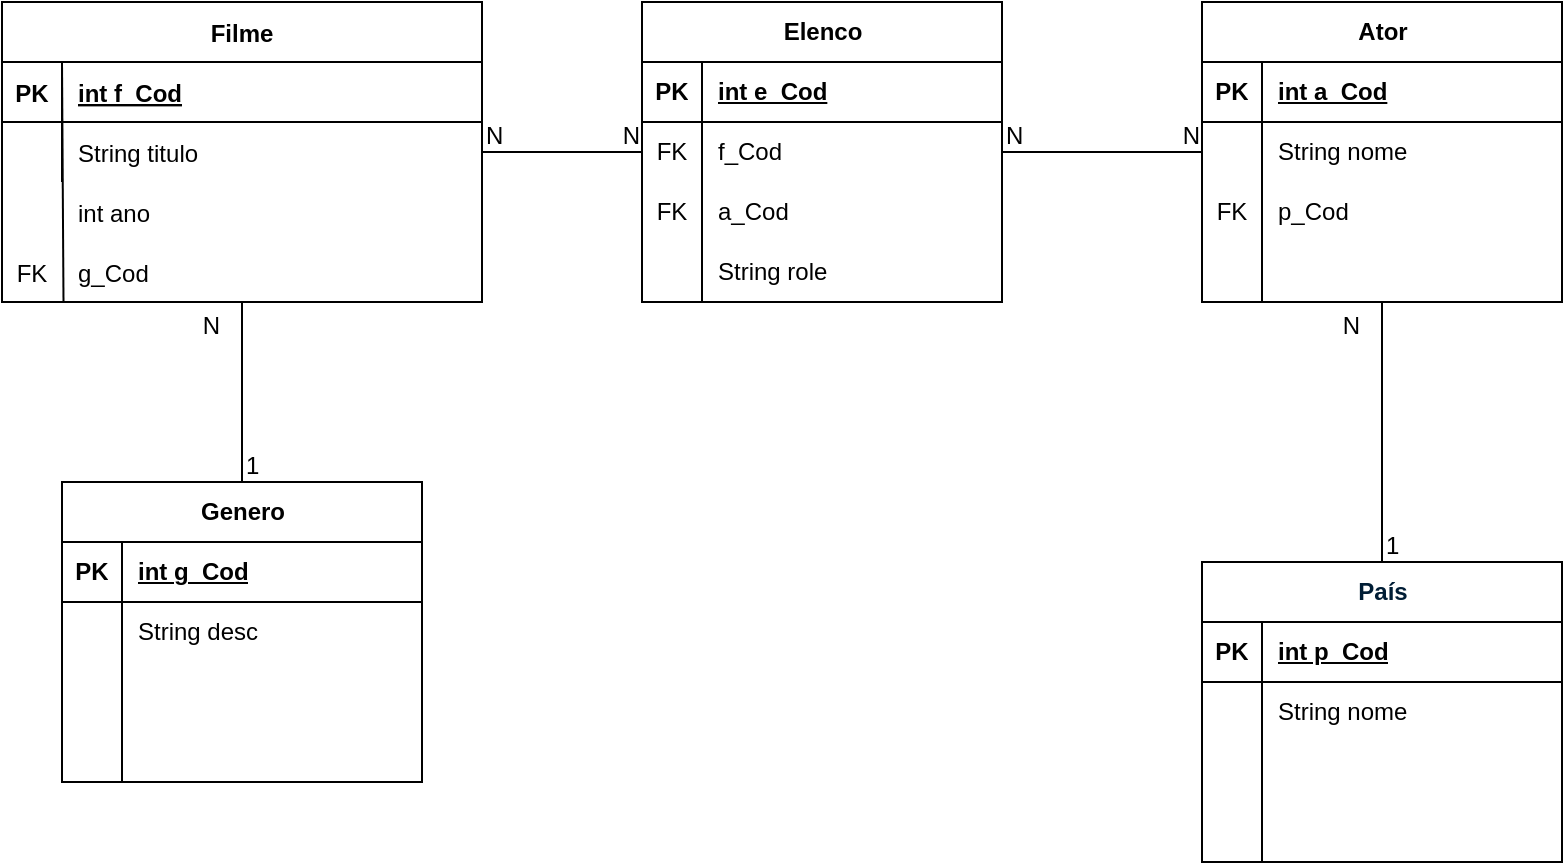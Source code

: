 <mxfile version="24.1.0" type="device">
  <diagram id="R2lEEEUBdFMjLlhIrx00" name="Page-1">
    <mxGraphModel dx="1290" dy="621" grid="1" gridSize="10" guides="1" tooltips="1" connect="1" arrows="1" fold="1" page="1" pageScale="1" pageWidth="850" pageHeight="1100" math="0" shadow="0" extFonts="Permanent Marker^https://fonts.googleapis.com/css?family=Permanent+Marker">
      <root>
        <mxCell id="0" />
        <mxCell id="1" parent="0" />
        <mxCell id="C-vyLk0tnHw3VtMMgP7b-23" value="Filme" style="shape=table;startSize=30;container=1;collapsible=1;childLayout=tableLayout;fixedRows=1;rowLines=0;fontStyle=1;align=center;resizeLast=1;" parent="1" vertex="1">
          <mxGeometry x="40" y="50" width="240" height="150" as="geometry" />
        </mxCell>
        <mxCell id="C-vyLk0tnHw3VtMMgP7b-24" value="" style="shape=partialRectangle;collapsible=0;dropTarget=0;pointerEvents=0;fillColor=none;points=[[0,0.5],[1,0.5]];portConstraint=eastwest;top=0;left=0;right=0;bottom=1;" parent="C-vyLk0tnHw3VtMMgP7b-23" vertex="1">
          <mxGeometry y="30" width="240" height="30" as="geometry" />
        </mxCell>
        <mxCell id="C-vyLk0tnHw3VtMMgP7b-25" value="PK" style="shape=partialRectangle;overflow=hidden;connectable=0;fillColor=none;top=0;left=0;bottom=0;right=0;fontStyle=1;" parent="C-vyLk0tnHw3VtMMgP7b-24" vertex="1">
          <mxGeometry width="30" height="30" as="geometry">
            <mxRectangle width="30" height="30" as="alternateBounds" />
          </mxGeometry>
        </mxCell>
        <mxCell id="C-vyLk0tnHw3VtMMgP7b-26" value="int f_Cod" style="shape=partialRectangle;overflow=hidden;connectable=0;fillColor=none;top=0;left=0;bottom=0;right=0;align=left;spacingLeft=6;fontStyle=5;" parent="C-vyLk0tnHw3VtMMgP7b-24" vertex="1">
          <mxGeometry x="30" width="210" height="30" as="geometry">
            <mxRectangle width="210" height="30" as="alternateBounds" />
          </mxGeometry>
        </mxCell>
        <mxCell id="C-vyLk0tnHw3VtMMgP7b-27" value="" style="shape=partialRectangle;collapsible=0;dropTarget=0;pointerEvents=0;fillColor=none;points=[[0,0.5],[1,0.5]];portConstraint=eastwest;top=0;left=0;right=0;bottom=0;" parent="C-vyLk0tnHw3VtMMgP7b-23" vertex="1">
          <mxGeometry y="60" width="240" height="30" as="geometry" />
        </mxCell>
        <mxCell id="C-vyLk0tnHw3VtMMgP7b-28" value="" style="shape=partialRectangle;overflow=hidden;connectable=0;fillColor=none;top=0;left=0;bottom=0;right=0;" parent="C-vyLk0tnHw3VtMMgP7b-27" vertex="1">
          <mxGeometry width="30" height="30" as="geometry">
            <mxRectangle width="30" height="30" as="alternateBounds" />
          </mxGeometry>
        </mxCell>
        <mxCell id="C-vyLk0tnHw3VtMMgP7b-29" value="String titulo" style="shape=partialRectangle;overflow=hidden;connectable=0;fillColor=none;top=0;left=0;bottom=0;right=0;align=left;spacingLeft=6;" parent="C-vyLk0tnHw3VtMMgP7b-27" vertex="1">
          <mxGeometry x="30" width="210" height="30" as="geometry">
            <mxRectangle width="210" height="30" as="alternateBounds" />
          </mxGeometry>
        </mxCell>
        <mxCell id="Orhy8l3cbrONOdfmkstY-5" value="" style="endArrow=none;html=1;rounded=0;exitX=0.123;exitY=1;exitDx=0;exitDy=0;exitPerimeter=0;" edge="1" parent="1" source="Orhy8l3cbrONOdfmkstY-9">
          <mxGeometry width="50" height="50" relative="1" as="geometry">
            <mxPoint x="70" y="220" as="sourcePoint" />
            <mxPoint x="70" y="80" as="targetPoint" />
          </mxGeometry>
        </mxCell>
        <mxCell id="Orhy8l3cbrONOdfmkstY-6" value="" style="shape=partialRectangle;collapsible=0;dropTarget=0;pointerEvents=0;fillColor=none;points=[[0,0.5],[1,0.5]];portConstraint=eastwest;top=0;left=0;right=0;bottom=0;" vertex="1" parent="1">
          <mxGeometry x="40" y="140" width="250" height="30" as="geometry" />
        </mxCell>
        <mxCell id="Orhy8l3cbrONOdfmkstY-7" value="" style="shape=partialRectangle;overflow=hidden;connectable=0;fillColor=none;top=0;left=0;bottom=0;right=0;" vertex="1" parent="Orhy8l3cbrONOdfmkstY-6">
          <mxGeometry width="30" height="30" as="geometry">
            <mxRectangle width="30" height="30" as="alternateBounds" />
          </mxGeometry>
        </mxCell>
        <mxCell id="Orhy8l3cbrONOdfmkstY-8" value="int ano" style="shape=partialRectangle;overflow=hidden;connectable=0;fillColor=none;top=0;left=0;bottom=0;right=0;align=left;spacingLeft=6;" vertex="1" parent="Orhy8l3cbrONOdfmkstY-6">
          <mxGeometry x="30" width="220" height="30" as="geometry">
            <mxRectangle width="220" height="30" as="alternateBounds" />
          </mxGeometry>
        </mxCell>
        <mxCell id="Orhy8l3cbrONOdfmkstY-9" value="" style="shape=partialRectangle;collapsible=0;dropTarget=0;pointerEvents=0;fillColor=none;points=[[0,0.5],[1,0.5]];portConstraint=eastwest;top=0;left=0;right=0;bottom=0;" vertex="1" parent="1">
          <mxGeometry x="40" y="170" width="250" height="30" as="geometry" />
        </mxCell>
        <mxCell id="Orhy8l3cbrONOdfmkstY-10" value="FK" style="shape=partialRectangle;overflow=hidden;connectable=0;fillColor=none;top=0;left=0;bottom=0;right=0;" vertex="1" parent="Orhy8l3cbrONOdfmkstY-9">
          <mxGeometry width="30" height="30" as="geometry">
            <mxRectangle width="30" height="30" as="alternateBounds" />
          </mxGeometry>
        </mxCell>
        <mxCell id="Orhy8l3cbrONOdfmkstY-11" value="g_Cod" style="shape=partialRectangle;overflow=hidden;connectable=0;fillColor=none;top=0;left=0;bottom=0;right=0;align=left;spacingLeft=6;" vertex="1" parent="Orhy8l3cbrONOdfmkstY-9">
          <mxGeometry x="30" width="220" height="30" as="geometry">
            <mxRectangle width="220" height="30" as="alternateBounds" />
          </mxGeometry>
        </mxCell>
        <mxCell id="Orhy8l3cbrONOdfmkstY-12" value="Ator" style="shape=table;startSize=30;container=1;collapsible=1;childLayout=tableLayout;fixedRows=1;rowLines=0;fontStyle=1;align=center;resizeLast=1;html=1;" vertex="1" parent="1">
          <mxGeometry x="640" y="50" width="180" height="150" as="geometry" />
        </mxCell>
        <mxCell id="Orhy8l3cbrONOdfmkstY-13" value="" style="shape=tableRow;horizontal=0;startSize=0;swimlaneHead=0;swimlaneBody=0;fillColor=none;collapsible=0;dropTarget=0;points=[[0,0.5],[1,0.5]];portConstraint=eastwest;top=0;left=0;right=0;bottom=1;" vertex="1" parent="Orhy8l3cbrONOdfmkstY-12">
          <mxGeometry y="30" width="180" height="30" as="geometry" />
        </mxCell>
        <mxCell id="Orhy8l3cbrONOdfmkstY-14" value="PK" style="shape=partialRectangle;connectable=0;fillColor=none;top=0;left=0;bottom=0;right=0;fontStyle=1;overflow=hidden;whiteSpace=wrap;html=1;" vertex="1" parent="Orhy8l3cbrONOdfmkstY-13">
          <mxGeometry width="30" height="30" as="geometry">
            <mxRectangle width="30" height="30" as="alternateBounds" />
          </mxGeometry>
        </mxCell>
        <mxCell id="Orhy8l3cbrONOdfmkstY-15" value="int a_Cod" style="shape=partialRectangle;connectable=0;fillColor=none;top=0;left=0;bottom=0;right=0;align=left;spacingLeft=6;fontStyle=5;overflow=hidden;whiteSpace=wrap;html=1;" vertex="1" parent="Orhy8l3cbrONOdfmkstY-13">
          <mxGeometry x="30" width="150" height="30" as="geometry">
            <mxRectangle width="150" height="30" as="alternateBounds" />
          </mxGeometry>
        </mxCell>
        <mxCell id="Orhy8l3cbrONOdfmkstY-16" value="" style="shape=tableRow;horizontal=0;startSize=0;swimlaneHead=0;swimlaneBody=0;fillColor=none;collapsible=0;dropTarget=0;points=[[0,0.5],[1,0.5]];portConstraint=eastwest;top=0;left=0;right=0;bottom=0;" vertex="1" parent="Orhy8l3cbrONOdfmkstY-12">
          <mxGeometry y="60" width="180" height="30" as="geometry" />
        </mxCell>
        <mxCell id="Orhy8l3cbrONOdfmkstY-17" value="" style="shape=partialRectangle;connectable=0;fillColor=none;top=0;left=0;bottom=0;right=0;editable=1;overflow=hidden;whiteSpace=wrap;html=1;" vertex="1" parent="Orhy8l3cbrONOdfmkstY-16">
          <mxGeometry width="30" height="30" as="geometry">
            <mxRectangle width="30" height="30" as="alternateBounds" />
          </mxGeometry>
        </mxCell>
        <mxCell id="Orhy8l3cbrONOdfmkstY-18" value="String nome" style="shape=partialRectangle;connectable=0;fillColor=none;top=0;left=0;bottom=0;right=0;align=left;spacingLeft=6;overflow=hidden;whiteSpace=wrap;html=1;" vertex="1" parent="Orhy8l3cbrONOdfmkstY-16">
          <mxGeometry x="30" width="150" height="30" as="geometry">
            <mxRectangle width="150" height="30" as="alternateBounds" />
          </mxGeometry>
        </mxCell>
        <mxCell id="Orhy8l3cbrONOdfmkstY-19" value="" style="shape=tableRow;horizontal=0;startSize=0;swimlaneHead=0;swimlaneBody=0;fillColor=none;collapsible=0;dropTarget=0;points=[[0,0.5],[1,0.5]];portConstraint=eastwest;top=0;left=0;right=0;bottom=0;" vertex="1" parent="Orhy8l3cbrONOdfmkstY-12">
          <mxGeometry y="90" width="180" height="30" as="geometry" />
        </mxCell>
        <mxCell id="Orhy8l3cbrONOdfmkstY-20" value="FK" style="shape=partialRectangle;connectable=0;fillColor=none;top=0;left=0;bottom=0;right=0;editable=1;overflow=hidden;whiteSpace=wrap;html=1;" vertex="1" parent="Orhy8l3cbrONOdfmkstY-19">
          <mxGeometry width="30" height="30" as="geometry">
            <mxRectangle width="30" height="30" as="alternateBounds" />
          </mxGeometry>
        </mxCell>
        <mxCell id="Orhy8l3cbrONOdfmkstY-21" value="p_Cod" style="shape=partialRectangle;connectable=0;fillColor=none;top=0;left=0;bottom=0;right=0;align=left;spacingLeft=6;overflow=hidden;whiteSpace=wrap;html=1;" vertex="1" parent="Orhy8l3cbrONOdfmkstY-19">
          <mxGeometry x="30" width="150" height="30" as="geometry">
            <mxRectangle width="150" height="30" as="alternateBounds" />
          </mxGeometry>
        </mxCell>
        <mxCell id="Orhy8l3cbrONOdfmkstY-22" value="" style="shape=tableRow;horizontal=0;startSize=0;swimlaneHead=0;swimlaneBody=0;fillColor=none;collapsible=0;dropTarget=0;points=[[0,0.5],[1,0.5]];portConstraint=eastwest;top=0;left=0;right=0;bottom=0;" vertex="1" parent="Orhy8l3cbrONOdfmkstY-12">
          <mxGeometry y="120" width="180" height="30" as="geometry" />
        </mxCell>
        <mxCell id="Orhy8l3cbrONOdfmkstY-23" value="" style="shape=partialRectangle;connectable=0;fillColor=none;top=0;left=0;bottom=0;right=0;editable=1;overflow=hidden;whiteSpace=wrap;html=1;" vertex="1" parent="Orhy8l3cbrONOdfmkstY-22">
          <mxGeometry width="30" height="30" as="geometry">
            <mxRectangle width="30" height="30" as="alternateBounds" />
          </mxGeometry>
        </mxCell>
        <mxCell id="Orhy8l3cbrONOdfmkstY-24" value="" style="shape=partialRectangle;connectable=0;fillColor=none;top=0;left=0;bottom=0;right=0;align=left;spacingLeft=6;overflow=hidden;whiteSpace=wrap;html=1;" vertex="1" parent="Orhy8l3cbrONOdfmkstY-22">
          <mxGeometry x="30" width="150" height="30" as="geometry">
            <mxRectangle width="150" height="30" as="alternateBounds" />
          </mxGeometry>
        </mxCell>
        <mxCell id="Orhy8l3cbrONOdfmkstY-34" value="&lt;h5&gt;&lt;span style=&quot;color: rgb(0, 29, 53); font-family: arial, sans-serif; text-align: left; background-color: rgb(255, 255, 255);&quot;&gt;&lt;font style=&quot;font-size: 12px;&quot;&gt;País&lt;/font&gt;&lt;/span&gt;&lt;/h5&gt;" style="shape=table;startSize=30;container=1;collapsible=1;childLayout=tableLayout;fixedRows=1;rowLines=0;fontStyle=1;align=center;resizeLast=1;html=1;" vertex="1" parent="1">
          <mxGeometry x="640" y="330" width="180" height="150" as="geometry" />
        </mxCell>
        <mxCell id="Orhy8l3cbrONOdfmkstY-35" value="" style="shape=tableRow;horizontal=0;startSize=0;swimlaneHead=0;swimlaneBody=0;fillColor=none;collapsible=0;dropTarget=0;points=[[0,0.5],[1,0.5]];portConstraint=eastwest;top=0;left=0;right=0;bottom=1;" vertex="1" parent="Orhy8l3cbrONOdfmkstY-34">
          <mxGeometry y="30" width="180" height="30" as="geometry" />
        </mxCell>
        <mxCell id="Orhy8l3cbrONOdfmkstY-36" value="PK" style="shape=partialRectangle;connectable=0;fillColor=none;top=0;left=0;bottom=0;right=0;fontStyle=1;overflow=hidden;whiteSpace=wrap;html=1;" vertex="1" parent="Orhy8l3cbrONOdfmkstY-35">
          <mxGeometry width="30" height="30" as="geometry">
            <mxRectangle width="30" height="30" as="alternateBounds" />
          </mxGeometry>
        </mxCell>
        <mxCell id="Orhy8l3cbrONOdfmkstY-37" value="int p_Cod" style="shape=partialRectangle;connectable=0;fillColor=none;top=0;left=0;bottom=0;right=0;align=left;spacingLeft=6;fontStyle=5;overflow=hidden;whiteSpace=wrap;html=1;" vertex="1" parent="Orhy8l3cbrONOdfmkstY-35">
          <mxGeometry x="30" width="150" height="30" as="geometry">
            <mxRectangle width="150" height="30" as="alternateBounds" />
          </mxGeometry>
        </mxCell>
        <mxCell id="Orhy8l3cbrONOdfmkstY-38" value="" style="shape=tableRow;horizontal=0;startSize=0;swimlaneHead=0;swimlaneBody=0;fillColor=none;collapsible=0;dropTarget=0;points=[[0,0.5],[1,0.5]];portConstraint=eastwest;top=0;left=0;right=0;bottom=0;" vertex="1" parent="Orhy8l3cbrONOdfmkstY-34">
          <mxGeometry y="60" width="180" height="30" as="geometry" />
        </mxCell>
        <mxCell id="Orhy8l3cbrONOdfmkstY-39" value="" style="shape=partialRectangle;connectable=0;fillColor=none;top=0;left=0;bottom=0;right=0;editable=1;overflow=hidden;whiteSpace=wrap;html=1;" vertex="1" parent="Orhy8l3cbrONOdfmkstY-38">
          <mxGeometry width="30" height="30" as="geometry">
            <mxRectangle width="30" height="30" as="alternateBounds" />
          </mxGeometry>
        </mxCell>
        <mxCell id="Orhy8l3cbrONOdfmkstY-40" value="String nome" style="shape=partialRectangle;connectable=0;fillColor=none;top=0;left=0;bottom=0;right=0;align=left;spacingLeft=6;overflow=hidden;whiteSpace=wrap;html=1;" vertex="1" parent="Orhy8l3cbrONOdfmkstY-38">
          <mxGeometry x="30" width="150" height="30" as="geometry">
            <mxRectangle width="150" height="30" as="alternateBounds" />
          </mxGeometry>
        </mxCell>
        <mxCell id="Orhy8l3cbrONOdfmkstY-41" value="" style="shape=tableRow;horizontal=0;startSize=0;swimlaneHead=0;swimlaneBody=0;fillColor=none;collapsible=0;dropTarget=0;points=[[0,0.5],[1,0.5]];portConstraint=eastwest;top=0;left=0;right=0;bottom=0;" vertex="1" parent="Orhy8l3cbrONOdfmkstY-34">
          <mxGeometry y="90" width="180" height="30" as="geometry" />
        </mxCell>
        <mxCell id="Orhy8l3cbrONOdfmkstY-42" value="" style="shape=partialRectangle;connectable=0;fillColor=none;top=0;left=0;bottom=0;right=0;editable=1;overflow=hidden;whiteSpace=wrap;html=1;" vertex="1" parent="Orhy8l3cbrONOdfmkstY-41">
          <mxGeometry width="30" height="30" as="geometry">
            <mxRectangle width="30" height="30" as="alternateBounds" />
          </mxGeometry>
        </mxCell>
        <mxCell id="Orhy8l3cbrONOdfmkstY-43" value="" style="shape=partialRectangle;connectable=0;fillColor=none;top=0;left=0;bottom=0;right=0;align=left;spacingLeft=6;overflow=hidden;whiteSpace=wrap;html=1;" vertex="1" parent="Orhy8l3cbrONOdfmkstY-41">
          <mxGeometry x="30" width="150" height="30" as="geometry">
            <mxRectangle width="150" height="30" as="alternateBounds" />
          </mxGeometry>
        </mxCell>
        <mxCell id="Orhy8l3cbrONOdfmkstY-44" value="" style="shape=tableRow;horizontal=0;startSize=0;swimlaneHead=0;swimlaneBody=0;fillColor=none;collapsible=0;dropTarget=0;points=[[0,0.5],[1,0.5]];portConstraint=eastwest;top=0;left=0;right=0;bottom=0;" vertex="1" parent="Orhy8l3cbrONOdfmkstY-34">
          <mxGeometry y="120" width="180" height="30" as="geometry" />
        </mxCell>
        <mxCell id="Orhy8l3cbrONOdfmkstY-45" value="" style="shape=partialRectangle;connectable=0;fillColor=none;top=0;left=0;bottom=0;right=0;editable=1;overflow=hidden;whiteSpace=wrap;html=1;" vertex="1" parent="Orhy8l3cbrONOdfmkstY-44">
          <mxGeometry width="30" height="30" as="geometry">
            <mxRectangle width="30" height="30" as="alternateBounds" />
          </mxGeometry>
        </mxCell>
        <mxCell id="Orhy8l3cbrONOdfmkstY-46" value="" style="shape=partialRectangle;connectable=0;fillColor=none;top=0;left=0;bottom=0;right=0;align=left;spacingLeft=6;overflow=hidden;whiteSpace=wrap;html=1;" vertex="1" parent="Orhy8l3cbrONOdfmkstY-44">
          <mxGeometry x="30" width="150" height="30" as="geometry">
            <mxRectangle width="150" height="30" as="alternateBounds" />
          </mxGeometry>
        </mxCell>
        <mxCell id="Orhy8l3cbrONOdfmkstY-62" value="Genero" style="shape=table;startSize=30;container=1;collapsible=1;childLayout=tableLayout;fixedRows=1;rowLines=0;fontStyle=1;align=center;resizeLast=1;html=1;" vertex="1" parent="1">
          <mxGeometry x="70" y="290" width="180" height="150" as="geometry" />
        </mxCell>
        <mxCell id="Orhy8l3cbrONOdfmkstY-63" value="" style="shape=tableRow;horizontal=0;startSize=0;swimlaneHead=0;swimlaneBody=0;fillColor=none;collapsible=0;dropTarget=0;points=[[0,0.5],[1,0.5]];portConstraint=eastwest;top=0;left=0;right=0;bottom=1;" vertex="1" parent="Orhy8l3cbrONOdfmkstY-62">
          <mxGeometry y="30" width="180" height="30" as="geometry" />
        </mxCell>
        <mxCell id="Orhy8l3cbrONOdfmkstY-64" value="PK" style="shape=partialRectangle;connectable=0;fillColor=none;top=0;left=0;bottom=0;right=0;fontStyle=1;overflow=hidden;whiteSpace=wrap;html=1;" vertex="1" parent="Orhy8l3cbrONOdfmkstY-63">
          <mxGeometry width="30" height="30" as="geometry">
            <mxRectangle width="30" height="30" as="alternateBounds" />
          </mxGeometry>
        </mxCell>
        <mxCell id="Orhy8l3cbrONOdfmkstY-65" value="int g_Cod" style="shape=partialRectangle;connectable=0;fillColor=none;top=0;left=0;bottom=0;right=0;align=left;spacingLeft=6;fontStyle=5;overflow=hidden;whiteSpace=wrap;html=1;" vertex="1" parent="Orhy8l3cbrONOdfmkstY-63">
          <mxGeometry x="30" width="150" height="30" as="geometry">
            <mxRectangle width="150" height="30" as="alternateBounds" />
          </mxGeometry>
        </mxCell>
        <mxCell id="Orhy8l3cbrONOdfmkstY-66" value="" style="shape=tableRow;horizontal=0;startSize=0;swimlaneHead=0;swimlaneBody=0;fillColor=none;collapsible=0;dropTarget=0;points=[[0,0.5],[1,0.5]];portConstraint=eastwest;top=0;left=0;right=0;bottom=0;" vertex="1" parent="Orhy8l3cbrONOdfmkstY-62">
          <mxGeometry y="60" width="180" height="30" as="geometry" />
        </mxCell>
        <mxCell id="Orhy8l3cbrONOdfmkstY-67" value="" style="shape=partialRectangle;connectable=0;fillColor=none;top=0;left=0;bottom=0;right=0;editable=1;overflow=hidden;whiteSpace=wrap;html=1;" vertex="1" parent="Orhy8l3cbrONOdfmkstY-66">
          <mxGeometry width="30" height="30" as="geometry">
            <mxRectangle width="30" height="30" as="alternateBounds" />
          </mxGeometry>
        </mxCell>
        <mxCell id="Orhy8l3cbrONOdfmkstY-68" value="String desc" style="shape=partialRectangle;connectable=0;fillColor=none;top=0;left=0;bottom=0;right=0;align=left;spacingLeft=6;overflow=hidden;whiteSpace=wrap;html=1;" vertex="1" parent="Orhy8l3cbrONOdfmkstY-66">
          <mxGeometry x="30" width="150" height="30" as="geometry">
            <mxRectangle width="150" height="30" as="alternateBounds" />
          </mxGeometry>
        </mxCell>
        <mxCell id="Orhy8l3cbrONOdfmkstY-69" value="" style="shape=tableRow;horizontal=0;startSize=0;swimlaneHead=0;swimlaneBody=0;fillColor=none;collapsible=0;dropTarget=0;points=[[0,0.5],[1,0.5]];portConstraint=eastwest;top=0;left=0;right=0;bottom=0;" vertex="1" parent="Orhy8l3cbrONOdfmkstY-62">
          <mxGeometry y="90" width="180" height="30" as="geometry" />
        </mxCell>
        <mxCell id="Orhy8l3cbrONOdfmkstY-70" value="" style="shape=partialRectangle;connectable=0;fillColor=none;top=0;left=0;bottom=0;right=0;editable=1;overflow=hidden;whiteSpace=wrap;html=1;" vertex="1" parent="Orhy8l3cbrONOdfmkstY-69">
          <mxGeometry width="30" height="30" as="geometry">
            <mxRectangle width="30" height="30" as="alternateBounds" />
          </mxGeometry>
        </mxCell>
        <mxCell id="Orhy8l3cbrONOdfmkstY-71" value="" style="shape=partialRectangle;connectable=0;fillColor=none;top=0;left=0;bottom=0;right=0;align=left;spacingLeft=6;overflow=hidden;whiteSpace=wrap;html=1;" vertex="1" parent="Orhy8l3cbrONOdfmkstY-69">
          <mxGeometry x="30" width="150" height="30" as="geometry">
            <mxRectangle width="150" height="30" as="alternateBounds" />
          </mxGeometry>
        </mxCell>
        <mxCell id="Orhy8l3cbrONOdfmkstY-72" value="" style="shape=tableRow;horizontal=0;startSize=0;swimlaneHead=0;swimlaneBody=0;fillColor=none;collapsible=0;dropTarget=0;points=[[0,0.5],[1,0.5]];portConstraint=eastwest;top=0;left=0;right=0;bottom=0;" vertex="1" parent="Orhy8l3cbrONOdfmkstY-62">
          <mxGeometry y="120" width="180" height="30" as="geometry" />
        </mxCell>
        <mxCell id="Orhy8l3cbrONOdfmkstY-73" value="" style="shape=partialRectangle;connectable=0;fillColor=none;top=0;left=0;bottom=0;right=0;editable=1;overflow=hidden;whiteSpace=wrap;html=1;" vertex="1" parent="Orhy8l3cbrONOdfmkstY-72">
          <mxGeometry width="30" height="30" as="geometry">
            <mxRectangle width="30" height="30" as="alternateBounds" />
          </mxGeometry>
        </mxCell>
        <mxCell id="Orhy8l3cbrONOdfmkstY-74" value="" style="shape=partialRectangle;connectable=0;fillColor=none;top=0;left=0;bottom=0;right=0;align=left;spacingLeft=6;overflow=hidden;whiteSpace=wrap;html=1;" vertex="1" parent="Orhy8l3cbrONOdfmkstY-72">
          <mxGeometry x="30" width="150" height="30" as="geometry">
            <mxRectangle width="150" height="30" as="alternateBounds" />
          </mxGeometry>
        </mxCell>
        <mxCell id="Orhy8l3cbrONOdfmkstY-75" value="" style="endArrow=none;html=1;rounded=0;" edge="1" parent="1" source="C-vyLk0tnHw3VtMMgP7b-23" target="Orhy8l3cbrONOdfmkstY-82">
          <mxGeometry relative="1" as="geometry">
            <mxPoint x="280" y="130" as="sourcePoint" />
            <mxPoint x="360" y="130.714" as="targetPoint" />
          </mxGeometry>
        </mxCell>
        <mxCell id="Orhy8l3cbrONOdfmkstY-76" value="N" style="resizable=0;html=1;whiteSpace=wrap;align=left;verticalAlign=bottom;" connectable="0" vertex="1" parent="Orhy8l3cbrONOdfmkstY-75">
          <mxGeometry x="-1" relative="1" as="geometry" />
        </mxCell>
        <mxCell id="Orhy8l3cbrONOdfmkstY-77" value="N" style="resizable=0;html=1;whiteSpace=wrap;align=right;verticalAlign=bottom;" connectable="0" vertex="1" parent="Orhy8l3cbrONOdfmkstY-75">
          <mxGeometry x="1" relative="1" as="geometry" />
        </mxCell>
        <mxCell id="Orhy8l3cbrONOdfmkstY-82" value="Elenco" style="shape=table;startSize=30;container=1;collapsible=1;childLayout=tableLayout;fixedRows=1;rowLines=0;fontStyle=1;align=center;resizeLast=1;html=1;" vertex="1" parent="1">
          <mxGeometry x="360" y="50" width="180" height="150" as="geometry" />
        </mxCell>
        <mxCell id="Orhy8l3cbrONOdfmkstY-83" value="" style="shape=tableRow;horizontal=0;startSize=0;swimlaneHead=0;swimlaneBody=0;fillColor=none;collapsible=0;dropTarget=0;points=[[0,0.5],[1,0.5]];portConstraint=eastwest;top=0;left=0;right=0;bottom=1;" vertex="1" parent="Orhy8l3cbrONOdfmkstY-82">
          <mxGeometry y="30" width="180" height="30" as="geometry" />
        </mxCell>
        <mxCell id="Orhy8l3cbrONOdfmkstY-84" value="PK" style="shape=partialRectangle;connectable=0;fillColor=none;top=0;left=0;bottom=0;right=0;fontStyle=1;overflow=hidden;whiteSpace=wrap;html=1;" vertex="1" parent="Orhy8l3cbrONOdfmkstY-83">
          <mxGeometry width="30" height="30" as="geometry">
            <mxRectangle width="30" height="30" as="alternateBounds" />
          </mxGeometry>
        </mxCell>
        <mxCell id="Orhy8l3cbrONOdfmkstY-85" value="int e_Cod" style="shape=partialRectangle;connectable=0;fillColor=none;top=0;left=0;bottom=0;right=0;align=left;spacingLeft=6;fontStyle=5;overflow=hidden;whiteSpace=wrap;html=1;" vertex="1" parent="Orhy8l3cbrONOdfmkstY-83">
          <mxGeometry x="30" width="150" height="30" as="geometry">
            <mxRectangle width="150" height="30" as="alternateBounds" />
          </mxGeometry>
        </mxCell>
        <mxCell id="Orhy8l3cbrONOdfmkstY-86" value="" style="shape=tableRow;horizontal=0;startSize=0;swimlaneHead=0;swimlaneBody=0;fillColor=none;collapsible=0;dropTarget=0;points=[[0,0.5],[1,0.5]];portConstraint=eastwest;top=0;left=0;right=0;bottom=0;" vertex="1" parent="Orhy8l3cbrONOdfmkstY-82">
          <mxGeometry y="60" width="180" height="30" as="geometry" />
        </mxCell>
        <mxCell id="Orhy8l3cbrONOdfmkstY-87" value="FK" style="shape=partialRectangle;connectable=0;fillColor=none;top=0;left=0;bottom=0;right=0;editable=1;overflow=hidden;whiteSpace=wrap;html=1;" vertex="1" parent="Orhy8l3cbrONOdfmkstY-86">
          <mxGeometry width="30" height="30" as="geometry">
            <mxRectangle width="30" height="30" as="alternateBounds" />
          </mxGeometry>
        </mxCell>
        <mxCell id="Orhy8l3cbrONOdfmkstY-88" value="f_Cod" style="shape=partialRectangle;connectable=0;fillColor=none;top=0;left=0;bottom=0;right=0;align=left;spacingLeft=6;overflow=hidden;whiteSpace=wrap;html=1;" vertex="1" parent="Orhy8l3cbrONOdfmkstY-86">
          <mxGeometry x="30" width="150" height="30" as="geometry">
            <mxRectangle width="150" height="30" as="alternateBounds" />
          </mxGeometry>
        </mxCell>
        <mxCell id="Orhy8l3cbrONOdfmkstY-89" value="" style="shape=tableRow;horizontal=0;startSize=0;swimlaneHead=0;swimlaneBody=0;fillColor=none;collapsible=0;dropTarget=0;points=[[0,0.5],[1,0.5]];portConstraint=eastwest;top=0;left=0;right=0;bottom=0;" vertex="1" parent="Orhy8l3cbrONOdfmkstY-82">
          <mxGeometry y="90" width="180" height="30" as="geometry" />
        </mxCell>
        <mxCell id="Orhy8l3cbrONOdfmkstY-90" value="FK" style="shape=partialRectangle;connectable=0;fillColor=none;top=0;left=0;bottom=0;right=0;editable=1;overflow=hidden;whiteSpace=wrap;html=1;" vertex="1" parent="Orhy8l3cbrONOdfmkstY-89">
          <mxGeometry width="30" height="30" as="geometry">
            <mxRectangle width="30" height="30" as="alternateBounds" />
          </mxGeometry>
        </mxCell>
        <mxCell id="Orhy8l3cbrONOdfmkstY-91" value="a_Cod" style="shape=partialRectangle;connectable=0;fillColor=none;top=0;left=0;bottom=0;right=0;align=left;spacingLeft=6;overflow=hidden;whiteSpace=wrap;html=1;" vertex="1" parent="Orhy8l3cbrONOdfmkstY-89">
          <mxGeometry x="30" width="150" height="30" as="geometry">
            <mxRectangle width="150" height="30" as="alternateBounds" />
          </mxGeometry>
        </mxCell>
        <mxCell id="Orhy8l3cbrONOdfmkstY-92" value="" style="shape=tableRow;horizontal=0;startSize=0;swimlaneHead=0;swimlaneBody=0;fillColor=none;collapsible=0;dropTarget=0;points=[[0,0.5],[1,0.5]];portConstraint=eastwest;top=0;left=0;right=0;bottom=0;" vertex="1" parent="Orhy8l3cbrONOdfmkstY-82">
          <mxGeometry y="120" width="180" height="30" as="geometry" />
        </mxCell>
        <mxCell id="Orhy8l3cbrONOdfmkstY-93" value="" style="shape=partialRectangle;connectable=0;fillColor=none;top=0;left=0;bottom=0;right=0;editable=1;overflow=hidden;whiteSpace=wrap;html=1;" vertex="1" parent="Orhy8l3cbrONOdfmkstY-92">
          <mxGeometry width="30" height="30" as="geometry">
            <mxRectangle width="30" height="30" as="alternateBounds" />
          </mxGeometry>
        </mxCell>
        <mxCell id="Orhy8l3cbrONOdfmkstY-94" value="String role" style="shape=partialRectangle;connectable=0;fillColor=none;top=0;left=0;bottom=0;right=0;align=left;spacingLeft=6;overflow=hidden;whiteSpace=wrap;html=1;" vertex="1" parent="Orhy8l3cbrONOdfmkstY-92">
          <mxGeometry x="30" width="150" height="30" as="geometry">
            <mxRectangle width="150" height="30" as="alternateBounds" />
          </mxGeometry>
        </mxCell>
        <mxCell id="Orhy8l3cbrONOdfmkstY-95" value="" style="endArrow=none;html=1;rounded=0;" edge="1" parent="1" source="Orhy8l3cbrONOdfmkstY-82" target="Orhy8l3cbrONOdfmkstY-12">
          <mxGeometry relative="1" as="geometry">
            <mxPoint x="290" y="135" as="sourcePoint" />
            <mxPoint x="370" y="135" as="targetPoint" />
          </mxGeometry>
        </mxCell>
        <mxCell id="Orhy8l3cbrONOdfmkstY-96" value="N" style="resizable=0;html=1;whiteSpace=wrap;align=left;verticalAlign=bottom;" connectable="0" vertex="1" parent="Orhy8l3cbrONOdfmkstY-95">
          <mxGeometry x="-1" relative="1" as="geometry" />
        </mxCell>
        <mxCell id="Orhy8l3cbrONOdfmkstY-97" value="N" style="resizable=0;html=1;whiteSpace=wrap;align=right;verticalAlign=bottom;" connectable="0" vertex="1" parent="Orhy8l3cbrONOdfmkstY-95">
          <mxGeometry x="1" relative="1" as="geometry" />
        </mxCell>
        <mxCell id="Orhy8l3cbrONOdfmkstY-98" value="" style="endArrow=none;html=1;rounded=0;" edge="1" parent="1" source="Orhy8l3cbrONOdfmkstY-62" target="C-vyLk0tnHw3VtMMgP7b-23">
          <mxGeometry relative="1" as="geometry">
            <mxPoint x="420" y="310" as="sourcePoint" />
            <mxPoint x="580" y="310" as="targetPoint" />
          </mxGeometry>
        </mxCell>
        <mxCell id="Orhy8l3cbrONOdfmkstY-99" value="1" style="resizable=0;html=1;whiteSpace=wrap;align=left;verticalAlign=bottom;" connectable="0" vertex="1" parent="Orhy8l3cbrONOdfmkstY-98">
          <mxGeometry x="-1" relative="1" as="geometry" />
        </mxCell>
        <mxCell id="Orhy8l3cbrONOdfmkstY-100" value="N" style="resizable=0;html=1;whiteSpace=wrap;align=right;verticalAlign=bottom;" connectable="0" vertex="1" parent="Orhy8l3cbrONOdfmkstY-98">
          <mxGeometry x="1" relative="1" as="geometry">
            <mxPoint x="-10" y="20" as="offset" />
          </mxGeometry>
        </mxCell>
        <mxCell id="Orhy8l3cbrONOdfmkstY-101" value="" style="endArrow=none;html=1;rounded=0;" edge="1" parent="1" source="Orhy8l3cbrONOdfmkstY-34" target="Orhy8l3cbrONOdfmkstY-12">
          <mxGeometry relative="1" as="geometry">
            <mxPoint x="420" y="310" as="sourcePoint" />
            <mxPoint x="580" y="310" as="targetPoint" />
          </mxGeometry>
        </mxCell>
        <mxCell id="Orhy8l3cbrONOdfmkstY-102" value="1" style="resizable=0;html=1;whiteSpace=wrap;align=left;verticalAlign=bottom;" connectable="0" vertex="1" parent="Orhy8l3cbrONOdfmkstY-101">
          <mxGeometry x="-1" relative="1" as="geometry" />
        </mxCell>
        <mxCell id="Orhy8l3cbrONOdfmkstY-103" value="N" style="resizable=0;html=1;whiteSpace=wrap;align=right;verticalAlign=bottom;" connectable="0" vertex="1" parent="Orhy8l3cbrONOdfmkstY-101">
          <mxGeometry x="1" relative="1" as="geometry">
            <mxPoint x="-10" y="20" as="offset" />
          </mxGeometry>
        </mxCell>
      </root>
    </mxGraphModel>
  </diagram>
</mxfile>
